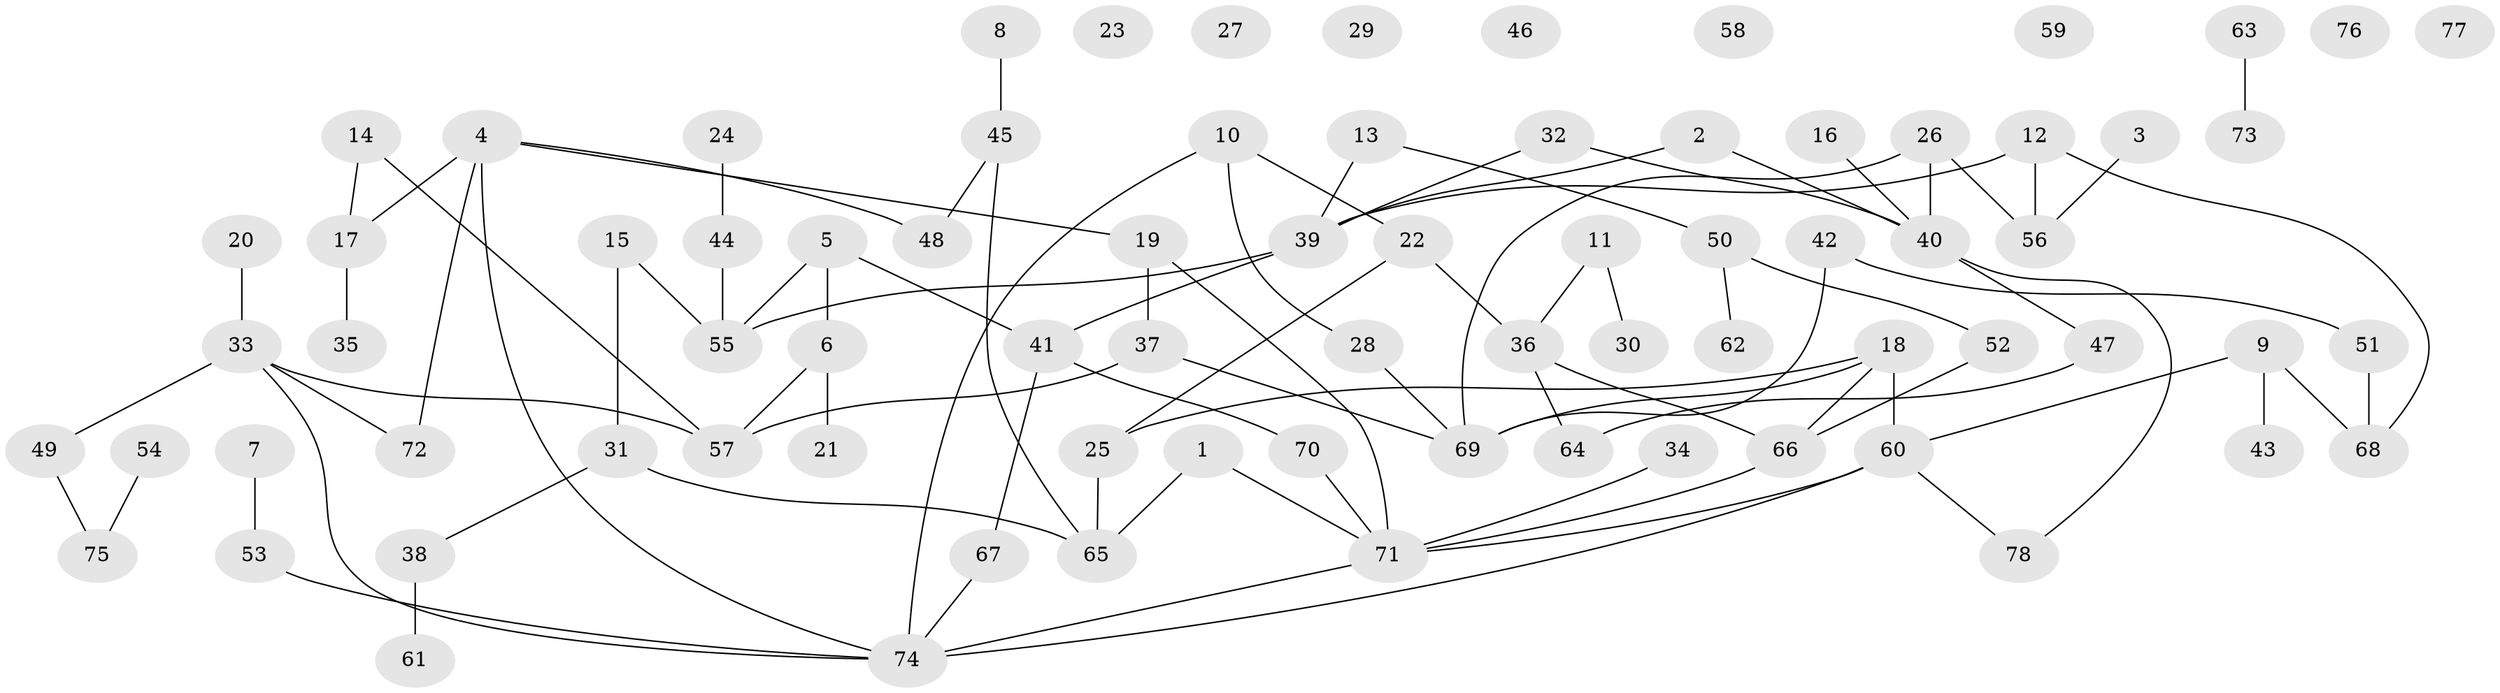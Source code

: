 // coarse degree distribution, {2: 0.3148148148148148, 1: 0.2222222222222222, 0: 0.14814814814814814, 3: 0.1111111111111111, 4: 0.05555555555555555, 5: 0.09259259259259259, 6: 0.037037037037037035, 11: 0.018518518518518517}
// Generated by graph-tools (version 1.1) at 2025/42/03/04/25 21:42:54]
// undirected, 78 vertices, 92 edges
graph export_dot {
graph [start="1"]
  node [color=gray90,style=filled];
  1;
  2;
  3;
  4;
  5;
  6;
  7;
  8;
  9;
  10;
  11;
  12;
  13;
  14;
  15;
  16;
  17;
  18;
  19;
  20;
  21;
  22;
  23;
  24;
  25;
  26;
  27;
  28;
  29;
  30;
  31;
  32;
  33;
  34;
  35;
  36;
  37;
  38;
  39;
  40;
  41;
  42;
  43;
  44;
  45;
  46;
  47;
  48;
  49;
  50;
  51;
  52;
  53;
  54;
  55;
  56;
  57;
  58;
  59;
  60;
  61;
  62;
  63;
  64;
  65;
  66;
  67;
  68;
  69;
  70;
  71;
  72;
  73;
  74;
  75;
  76;
  77;
  78;
  1 -- 65;
  1 -- 71;
  2 -- 39;
  2 -- 40;
  3 -- 56;
  4 -- 17;
  4 -- 19;
  4 -- 48;
  4 -- 72;
  4 -- 74;
  5 -- 6;
  5 -- 41;
  5 -- 55;
  6 -- 21;
  6 -- 57;
  7 -- 53;
  8 -- 45;
  9 -- 43;
  9 -- 60;
  9 -- 68;
  10 -- 22;
  10 -- 28;
  10 -- 74;
  11 -- 30;
  11 -- 36;
  12 -- 39;
  12 -- 56;
  12 -- 68;
  13 -- 39;
  13 -- 50;
  14 -- 17;
  14 -- 57;
  15 -- 31;
  15 -- 55;
  16 -- 40;
  17 -- 35;
  18 -- 25;
  18 -- 60;
  18 -- 66;
  18 -- 69;
  19 -- 37;
  19 -- 71;
  20 -- 33;
  22 -- 25;
  22 -- 36;
  24 -- 44;
  25 -- 65;
  26 -- 40;
  26 -- 56;
  26 -- 69;
  28 -- 69;
  31 -- 38;
  31 -- 65;
  32 -- 39;
  32 -- 40;
  33 -- 49;
  33 -- 57;
  33 -- 72;
  33 -- 74;
  34 -- 71;
  36 -- 64;
  36 -- 66;
  37 -- 57;
  37 -- 69;
  38 -- 61;
  39 -- 41;
  39 -- 55;
  40 -- 47;
  40 -- 78;
  41 -- 67;
  41 -- 70;
  42 -- 51;
  42 -- 69;
  44 -- 55;
  45 -- 48;
  45 -- 65;
  47 -- 64;
  49 -- 75;
  50 -- 52;
  50 -- 62;
  51 -- 68;
  52 -- 66;
  53 -- 74;
  54 -- 75;
  60 -- 71;
  60 -- 74;
  60 -- 78;
  63 -- 73;
  66 -- 71;
  67 -- 74;
  70 -- 71;
  71 -- 74;
}
